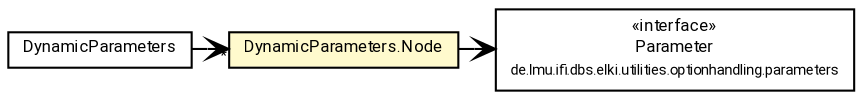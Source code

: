#!/usr/local/bin/dot
#
# Class diagram 
# Generated by UMLGraph version R5_7_2-60-g0e99a6 (http://www.spinellis.gr/umlgraph/)
#

digraph G {
	graph [fontnames="svg"]
	edge [fontname="Roboto",fontsize=7,labelfontname="Roboto",labelfontsize=7,color="black"];
	node [fontname="Roboto",fontcolor="black",fontsize=8,shape=plaintext,margin=0,width=0,height=0];
	nodesep=0.15;
	ranksep=0.25;
	rankdir=LR;
	// de.lmu.ifi.dbs.elki.utilities.optionhandling.parameters.Parameter<T>
	c3687760 [label=<<table title="de.lmu.ifi.dbs.elki.utilities.optionhandling.parameters.Parameter" border="0" cellborder="1" cellspacing="0" cellpadding="2" href="../../utilities/optionhandling/parameters/Parameter.html" target="_parent">
		<tr><td><table border="0" cellspacing="0" cellpadding="1">
		<tr><td align="center" balign="center"> &#171;interface&#187; </td></tr>
		<tr><td align="center" balign="center"> <font face="Roboto">Parameter</font> </td></tr>
		<tr><td align="center" balign="center"> <font face="Roboto" point-size="7.0">de.lmu.ifi.dbs.elki.utilities.optionhandling.parameters</font> </td></tr>
		</table></td></tr>
		</table>>, URL="../../utilities/optionhandling/parameters/Parameter.html"];
	// de.lmu.ifi.dbs.elki.gui.util.DynamicParameters
	c3688054 [label=<<table title="de.lmu.ifi.dbs.elki.gui.util.DynamicParameters" border="0" cellborder="1" cellspacing="0" cellpadding="2" href="DynamicParameters.html" target="_parent">
		<tr><td><table border="0" cellspacing="0" cellpadding="1">
		<tr><td align="center" balign="center"> <font face="Roboto">DynamicParameters</font> </td></tr>
		</table></td></tr>
		</table>>, URL="DynamicParameters.html"];
	// de.lmu.ifi.dbs.elki.gui.util.DynamicParameters.Node
	c3688055 [label=<<table title="de.lmu.ifi.dbs.elki.gui.util.DynamicParameters.Node" border="0" cellborder="1" cellspacing="0" cellpadding="2" bgcolor="lemonChiffon" href="DynamicParameters.Node.html" target="_parent">
		<tr><td><table border="0" cellspacing="0" cellpadding="1">
		<tr><td align="center" balign="center"> <font face="Roboto">DynamicParameters.Node</font> </td></tr>
		</table></td></tr>
		</table>>, URL="DynamicParameters.Node.html"];
	// de.lmu.ifi.dbs.elki.gui.util.DynamicParameters navassoc de.lmu.ifi.dbs.elki.gui.util.DynamicParameters.Node
	c3688054 -> c3688055 [arrowhead=open,weight=1,headlabel="*"];
	// de.lmu.ifi.dbs.elki.gui.util.DynamicParameters.Node navassoc de.lmu.ifi.dbs.elki.utilities.optionhandling.parameters.Parameter<T>
	c3688055 -> c3687760 [arrowhead=open,weight=1];
}

